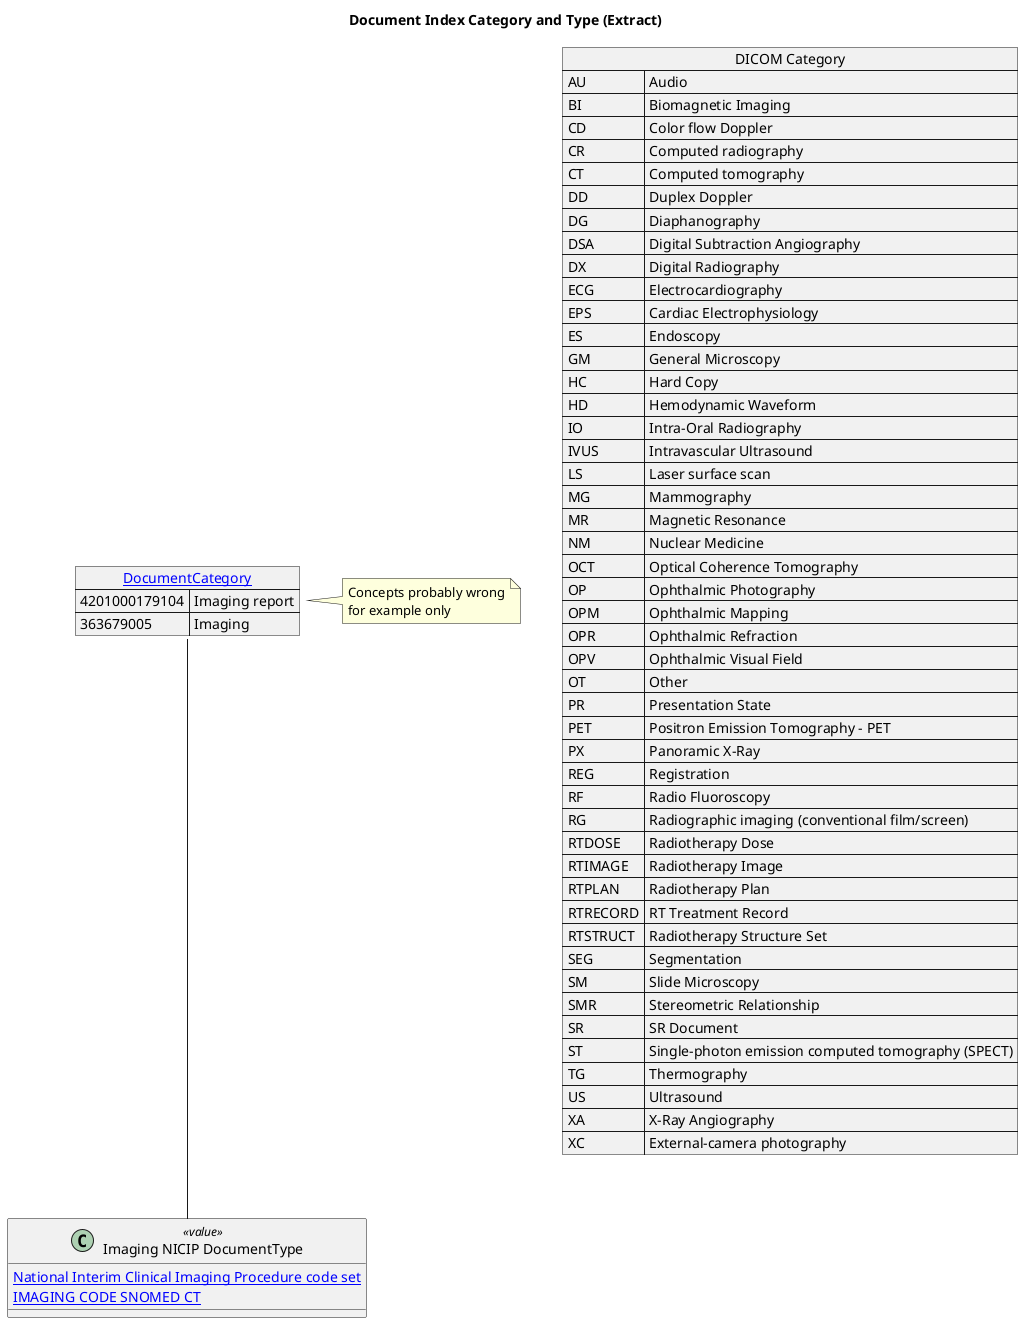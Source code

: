 @startuml



title "Document Index Category and Type (Extract)"

json "[[ValueSet-document-index-class.html DocumentCategory]]" as Category {
"4201000179104":"Imaging report",
"363679005":"Imaging"
}
note right
Concepts probably wrong
for example only
end note



class "Imaging NICIP DocumentType" as NICIPDocumentType <<value>> {
  [[https://nhsengland.kahootz.com/t_c_home/view?objectID=45878224 National Interim Clinical Imaging Procedure code set]]
  [[https://www.datadictionary.nhs.uk/data_elements/imaging_code__snomed_ct_.html IMAGING CODE SNOMED CT]]

}

json "DICOM Category" as DICOMCategory {
"AU":"Audio",
"BI":"Biomagnetic Imaging",
"CD":"Color flow Doppler",
"CR":"Computed radiography",
"CT":"Computed tomography",
"DD":"Duplex Doppler",
"DG":"Diaphanography",
"DSA":"Digital Subtraction Angiography",
"DX":"Digital Radiography",
"ECG":"Electrocardiography",
"EPS":"Cardiac Electrophysiology",
"ES":"Endoscopy",
"GM":"General Microscopy",
"HC":"Hard Copy",
"HD":"Hemodynamic Waveform",
"IO":"Intra-Oral Radiography",
"IVUS":"Intravascular Ultrasound",
"LS":"Laser surface scan",
"MG":"Mammography",
"MR":"Magnetic Resonance",
"NM":"Nuclear Medicine",
"OCT":"Optical Coherence Tomography",
"OP":"Ophthalmic Photography",
"OPM":"Ophthalmic Mapping",
"OPR":"Ophthalmic Refraction",
"OPV":"Ophthalmic Visual Field",
"OT":"Other",
"PR":"Presentation State",
"PET":"Positron Emission Tomography - PET",
"PX":"Panoramic X-Ray",
"REG":"Registration",
"RF":"Radio Fluoroscopy",
"RG":"Radiographic imaging (conventional film/screen)",
"RTDOSE":"Radiotherapy Dose",
"RTIMAGE":"Radiotherapy Image",
"RTPLAN":"Radiotherapy Plan",
"RTRECORD":"RT Treatment Record",
"RTSTRUCT":"Radiotherapy Structure Set",
"SEG":"Segmentation",
"SM":"Slide Microscopy",
"SMR":"Stereometric Relationship",
"SR":"SR Document",
"ST":"Single-photon emission computed tomography (SPECT)",
"TG":"Thermography",
"US":"Ultrasound",
"XA":"X-Ray Angiography",
"XC":"External-camera photography"
}

Category -- NICIPDocumentType
@enduml
